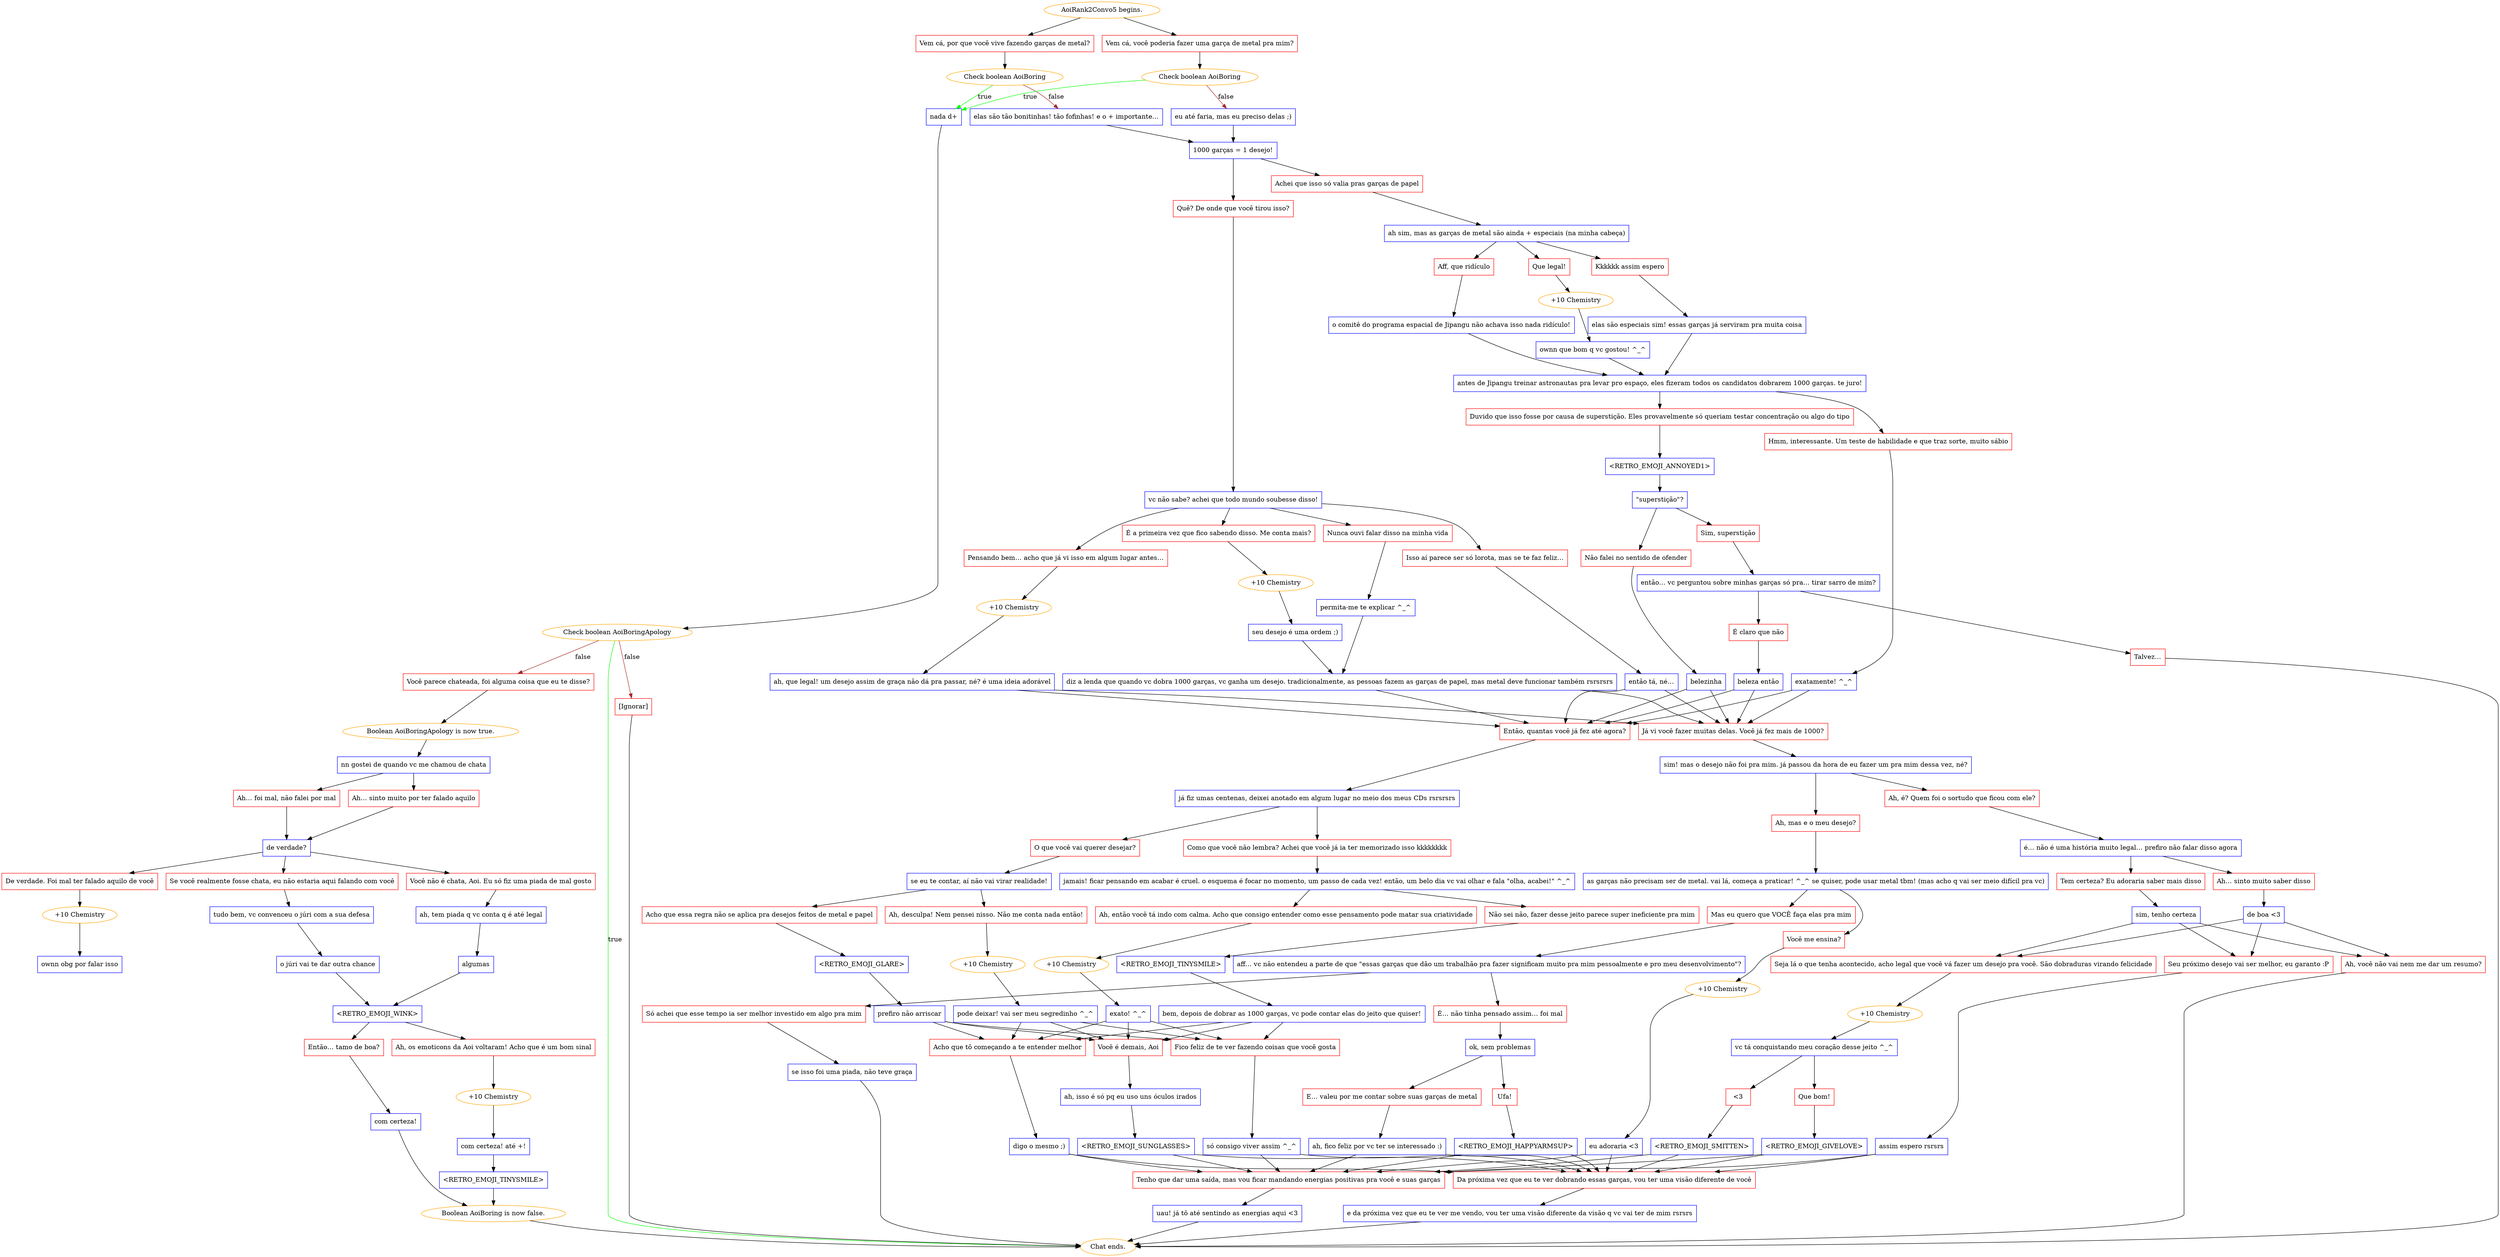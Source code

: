 digraph {
	"AoiRank2Convo5 begins." [color=orange];
		"AoiRank2Convo5 begins." -> j2394419723;
		"AoiRank2Convo5 begins." -> j4232379855;
	j2394419723 [label="Vem cá, por que você vive fazendo garças de metal?",shape=box,color=red];
		j2394419723 -> j2372451672;
	j4232379855 [label="Vem cá, você poderia fazer uma garça de metal pra mim?",shape=box,color=red];
		j4232379855 -> j1999737066;
	j2372451672 [label="Check boolean AoiBoring",color=orange];
		j2372451672 -> j233958915 [label=true,color=green];
		j2372451672 -> j56797106 [label=false,color=brown];
	j1999737066 [label="Check boolean AoiBoring",color=orange];
		j1999737066 -> j233958915 [label=true,color=green];
		j1999737066 -> j2881356172 [label=false,color=brown];
	j233958915 [label="nada d+",shape=box,color=blue];
		j233958915 -> j1233631701;
	j56797106 [label="elas são tão bonitinhas! tão fofinhas! e o + importante…",shape=box,color=blue];
		j56797106 -> j1097806131;
	j2881356172 [label="eu até faria, mas eu preciso delas ;)",shape=box,color=blue];
		j2881356172 -> j1097806131;
	j1233631701 [label="Check boolean AoiBoringApology",color=orange];
		j1233631701 -> "Chat ends." [label=true,color=green];
		j1233631701 -> j3077205147 [label=false,color=brown];
		j1233631701 -> j1678137900 [label=false,color=brown];
	j1097806131 [label="1000 garças = 1 desejo!",shape=box,color=blue];
		j1097806131 -> j1549479836;
		j1097806131 -> j3809851480;
	"Chat ends." [color=orange];
	j3077205147 [label="Você parece chateada, foi alguma coisa que eu te disse?",shape=box,color=red];
		j3077205147 -> j488438926;
	j1678137900 [label="[Ignorar]",shape=box,color=red];
		j1678137900 -> "Chat ends.";
	j1549479836 [label="Achei que isso só valia pras garças de papel",shape=box,color=red];
		j1549479836 -> j2259480765;
	j3809851480 [label="Quê? De onde que você tirou isso?",shape=box,color=red];
		j3809851480 -> j3446627670;
	j488438926 [label="Boolean AoiBoringApology is now true.",color=orange];
		j488438926 -> j238847491;
	j2259480765 [label="ah sim, mas as garças de metal são ainda + especiais (na minha cabeça)",shape=box,color=blue];
		j2259480765 -> j608258027;
		j2259480765 -> j1871125128;
		j2259480765 -> j4122731288;
	j3446627670 [label="vc não sabe? achei que todo mundo soubesse disso!",shape=box,color=blue];
		j3446627670 -> j2375975183;
		j3446627670 -> j2942566057;
		j3446627670 -> j3114751628;
		j3446627670 -> j1864110266;
	j238847491 [label="nn gostei de quando vc me chamou de chata",shape=box,color=blue];
		j238847491 -> j535609825;
		j238847491 -> j2330111838;
	j608258027 [label="Kkkkkk assim espero",shape=box,color=red];
		j608258027 -> j3792015104;
	j1871125128 [label="Que legal!",shape=box,color=red];
		j1871125128 -> j3836889468;
	j4122731288 [label="Aff, que ridículo",shape=box,color=red];
		j4122731288 -> j1799931867;
	j2375975183 [label="Nunca ouvi falar disso na minha vida",shape=box,color=red];
		j2375975183 -> j2849685440;
	j2942566057 [label="É a primeira vez que fico sabendo disso. Me conta mais?",shape=box,color=red];
		j2942566057 -> j2546552919;
	j3114751628 [label="Pensando bem… acho que já vi isso em algum lugar antes…",shape=box,color=red];
		j3114751628 -> j18506119;
	j1864110266 [label="Isso aí parece ser só lorota, mas se te faz feliz…",shape=box,color=red];
		j1864110266 -> j3740806054;
	j535609825 [label="Ah… foi mal, não falei por mal",shape=box,color=red];
		j535609825 -> j2449840139;
	j2330111838 [label="Ah… sinto muito por ter falado aquilo",shape=box,color=red];
		j2330111838 -> j2449840139;
	j3792015104 [label="elas são especiais sim! essas garças já serviram pra muita coisa",shape=box,color=blue];
		j3792015104 -> j1075439940;
	j3836889468 [label="+10 Chemistry",color=orange];
		j3836889468 -> j4260851004;
	j1799931867 [label="o comitê do programa espacial de Jipangu não achava isso nada ridículo!",shape=box,color=blue];
		j1799931867 -> j1075439940;
	j2849685440 [label="permita-me te explicar ^_^",shape=box,color=blue];
		j2849685440 -> j4192567714;
	j2546552919 [label="+10 Chemistry",color=orange];
		j2546552919 -> j552794196;
	j18506119 [label="+10 Chemistry",color=orange];
		j18506119 -> j4260462031;
	j3740806054 [label="então tá, né…",shape=box,color=blue];
		j3740806054 -> j3472531323;
		j3740806054 -> j2817194196;
	j2449840139 [label="de verdade?",shape=box,color=blue];
		j2449840139 -> j2153914056;
		j2449840139 -> j2769132323;
		j2449840139 -> j1962713531;
	j1075439940 [label="antes de Jipangu treinar astronautas pra levar pro espaço, eles fizeram todos os candidatos dobrarem 1000 garças. te juro!",shape=box,color=blue];
		j1075439940 -> j2178635705;
		j1075439940 -> j1821472555;
	j4260851004 [label="ownn que bom q vc gostou! ^_^",shape=box,color=blue];
		j4260851004 -> j1075439940;
	j4192567714 [label="diz a lenda que quando vc dobra 1000 garças, vc ganha um desejo. tradicionalmente, as pessoas fazem as garças de papel, mas metal deve funcionar também rsrsrsrs",shape=box,color=blue];
		j4192567714 -> j3472531323;
		j4192567714 -> j2817194196;
	j552794196 [label="seu desejo é uma ordem ;)",shape=box,color=blue];
		j552794196 -> j4192567714;
	j4260462031 [label="ah, que legal! um desejo assim de graça não dá pra passar, né? é uma ideia adorável",shape=box,color=blue];
		j4260462031 -> j3472531323;
		j4260462031 -> j2817194196;
	j3472531323 [label="Então, quantas você já fez até agora?",shape=box,color=red];
		j3472531323 -> j4036720309;
	j2817194196 [label="Já vi você fazer muitas delas. Você já fez mais de 1000?",shape=box,color=red];
		j2817194196 -> j2360811750;
	j2153914056 [label="De verdade. Foi mal ter falado aquilo de você",shape=box,color=red];
		j2153914056 -> j504913966;
	j2769132323 [label="Você não é chata, Aoi. Eu só fiz uma piada de mal gosto",shape=box,color=red];
		j2769132323 -> j988553453;
	j1962713531 [label="Se você realmente fosse chata, eu não estaria aqui falando com você",shape=box,color=red];
		j1962713531 -> j1288650974;
	j2178635705 [label="Duvido que isso fosse por causa de superstição. Eles provavelmente só queriam testar concentração ou algo do tipo",shape=box,color=red];
		j2178635705 -> j1664762852;
	j1821472555 [label="Hmm, interessante. Um teste de habilidade e que traz sorte, muito sábio",shape=box,color=red];
		j1821472555 -> j3335756250;
	j4036720309 [label="já fiz umas centenas, deixei anotado em algum lugar no meio dos meus CDs rsrsrsrs",shape=box,color=blue];
		j4036720309 -> j2752445860;
		j4036720309 -> j2993041710;
	j2360811750 [label="sim! mas o desejo não foi pra mim. já passou da hora de eu fazer um pra mim dessa vez, né?",shape=box,color=blue];
		j2360811750 -> j408022353;
		j2360811750 -> j2250234530;
	j504913966 [label="+10 Chemistry",color=orange];
		j504913966 -> j3669641748;
	j988553453 [label="ah, tem piada q vc conta q é até legal",shape=box,color=blue];
		j988553453 -> j1038157685;
	j1288650974 [label="tudo bem, vc convenceu o júri com a sua defesa",shape=box,color=blue];
		j1288650974 -> j3110278213;
	j1664762852 [label="<RETRO_EMOJI_ANNOYED1>",shape=box,color=blue];
		j1664762852 -> j344177989;
	j3335756250 [label="exatamente! ^_^",shape=box,color=blue];
		j3335756250 -> j3472531323;
		j3335756250 -> j2817194196;
	j2752445860 [label="Como que você não lembra? Achei que você já ia ter memorizado isso kkkkkkkk",shape=box,color=red];
		j2752445860 -> j2208437830;
	j2993041710 [label="O que você vai querer desejar?",shape=box,color=red];
		j2993041710 -> j3551625545;
	j408022353 [label="Ah, é? Quem foi o sortudo que ficou com ele?",shape=box,color=red];
		j408022353 -> j446978579;
	j2250234530 [label="Ah, mas e o meu desejo?",shape=box,color=red];
		j2250234530 -> j707427270;
	j3669641748 [label="ownn obg por falar isso",shape=box,color=blue];
	j1038157685 [label="algumas",shape=box,color=blue];
		j1038157685 -> j2452464820;
	j3110278213 [label="o júri vai te dar outra chance",shape=box,color=blue];
		j3110278213 -> j2452464820;
	j344177989 [label="\"superstição\"?",shape=box,color=blue];
		j344177989 -> j3340846256;
		j344177989 -> j1733918509;
	j2208437830 [label="jamais! ficar pensando em acabar é cruel. o esquema é focar no momento, um passo de cada vez! então, um belo dia vc vai olhar e fala \"olha, acabei!\" ^_^",shape=box,color=blue];
		j2208437830 -> j730456970;
		j2208437830 -> j4171243114;
	j3551625545 [label="se eu te contar, aí não vai virar realidade!",shape=box,color=blue];
		j3551625545 -> j3434499962;
		j3551625545 -> j1899592131;
	j446978579 [label="é… não é uma história muito legal… prefiro não falar disso agora",shape=box,color=blue];
		j446978579 -> j2797618021;
		j446978579 -> j3422200506;
	j707427270 [label="as garças não precisam ser de metal. vai lá, começa a praticar! ^_^ se quiser, pode usar metal tbm! (mas acho q vai ser meio difícil pra vc)",shape=box,color=blue];
		j707427270 -> j3987267539;
		j707427270 -> j1454456353;
	j2452464820 [label="<RETRO_EMOJI_WINK>",shape=box,color=blue];
		j2452464820 -> j254164982;
		j2452464820 -> j809434805;
	j3340846256 [label="Sim, superstição",shape=box,color=red];
		j3340846256 -> j2895764697;
	j1733918509 [label="Não falei no sentido de ofender",shape=box,color=red];
		j1733918509 -> j1829332452;
	j730456970 [label="Ah, então você tá indo com calma. Acho que consigo entender como esse pensamento pode matar sua criatividade",shape=box,color=red];
		j730456970 -> j494888998;
	j4171243114 [label="Não sei não, fazer desse jeito parece super ineficiente pra mim",shape=box,color=red];
		j4171243114 -> j2162578019;
	j3434499962 [label="Ah, desculpa! Nem pensei nisso. Não me conta nada então!",shape=box,color=red];
		j3434499962 -> j2197562472;
	j1899592131 [label="Acho que essa regra não se aplica pra desejos feitos de metal e papel",shape=box,color=red];
		j1899592131 -> j3648757475;
	j2797618021 [label="Ah… sinto muito saber disso",shape=box,color=red];
		j2797618021 -> j2088273219;
	j3422200506 [label="Tem certeza? Eu adoraria saber mais disso",shape=box,color=red];
		j3422200506 -> j3629603531;
	j3987267539 [label="Você me ensina?",shape=box,color=red];
		j3987267539 -> j1100453952;
	j1454456353 [label="Mas eu quero que VOCÊ faça elas pra mim",shape=box,color=red];
		j1454456353 -> j2979644444;
	j254164982 [label="Então… tamo de boa?",shape=box,color=red];
		j254164982 -> j2542735476;
	j809434805 [label="Ah, os emoticons da Aoi voltaram! Acho que é um bom sinal",shape=box,color=red];
		j809434805 -> j3827913595;
	j2895764697 [label="então… vc perguntou sobre minhas garças só pra… tirar sarro de mim?",shape=box,color=blue];
		j2895764697 -> j856073032;
		j2895764697 -> j1133563748;
	j1829332452 [label="belezinha",shape=box,color=blue];
		j1829332452 -> j3472531323;
		j1829332452 -> j2817194196;
	j494888998 [label="+10 Chemistry",color=orange];
		j494888998 -> j500083638;
	j2162578019 [label="<RETRO_EMOJI_TINYSMILE>",shape=box,color=blue];
		j2162578019 -> j944837236;
	j2197562472 [label="+10 Chemistry",color=orange];
		j2197562472 -> j3717121964;
	j3648757475 [label="<RETRO_EMOJI_GLARE>",shape=box,color=blue];
		j3648757475 -> j558384717;
	j2088273219 [label="de boa <3",shape=box,color=blue];
		j2088273219 -> j669624955;
		j2088273219 -> j1962608751;
		j2088273219 -> j1916563909;
	j3629603531 [label="sim, tenho certeza",shape=box,color=blue];
		j3629603531 -> j669624955;
		j3629603531 -> j1962608751;
		j3629603531 -> j1916563909;
	j1100453952 [label="+10 Chemistry",color=orange];
		j1100453952 -> j380843915;
	j2979644444 [label="aff… vc não entendeu a parte de que \"essas garças que dão um trabalhão pra fazer significam muito pra mim pessoalmente e pro meu desenvolvimento\"?",shape=box,color=blue];
		j2979644444 -> j2021148091;
		j2979644444 -> j2988294806;
	j2542735476 [label="com certeza!",shape=box,color=blue];
		j2542735476 -> j2581611291;
	j3827913595 [label="+10 Chemistry",color=orange];
		j3827913595 -> j1877751008;
	j856073032 [label="Talvez…",shape=box,color=red];
		j856073032 -> "Chat ends.";
	j1133563748 [label="É claro que não",shape=box,color=red];
		j1133563748 -> j3738697545;
	j500083638 [label="exato! ^_^",shape=box,color=blue];
		j500083638 -> j4184450114;
		j500083638 -> j2133832918;
		j500083638 -> j1425201538;
	j944837236 [label="bem, depois de dobrar as 1000 garças, vc pode contar elas do jeito que quiser!",shape=box,color=blue];
		j944837236 -> j4184450114;
		j944837236 -> j2133832918;
		j944837236 -> j1425201538;
	j3717121964 [label="pode deixar! vai ser meu segredinho ^_^",shape=box,color=blue];
		j3717121964 -> j4184450114;
		j3717121964 -> j2133832918;
		j3717121964 -> j1425201538;
	j558384717 [label="prefiro não arriscar",shape=box,color=blue];
		j558384717 -> j4184450114;
		j558384717 -> j2133832918;
		j558384717 -> j1425201538;
	j669624955 [label="Seu próximo desejo vai ser melhor, eu garanto :P",shape=box,color=red];
		j669624955 -> j345221943;
	j1962608751 [label="Seja lá o que tenha acontecido, acho legal que você vá fazer um desejo pra você. São dobraduras virando felicidade",shape=box,color=red];
		j1962608751 -> j286068753;
	j1916563909 [label="Ah, você não vai nem me dar um resumo?",shape=box,color=red];
		j1916563909 -> "Chat ends.";
	j380843915 [label="eu adoraria <3",shape=box,color=blue];
		j380843915 -> j2800277865;
		j380843915 -> j2909896502;
	j2021148091 [label="Só achei que esse tempo ia ser melhor investido em algo pra mim",shape=box,color=red];
		j2021148091 -> j1347197476;
	j2988294806 [label="É… não tinha pensado assim… foi mal",shape=box,color=red];
		j2988294806 -> j133898122;
	j2581611291 [label="Boolean AoiBoring is now false.",color=orange];
		j2581611291 -> "Chat ends.";
	j1877751008 [label="com certeza! até +!",shape=box,color=blue];
		j1877751008 -> j153386734;
	j3738697545 [label="beleza então",shape=box,color=blue];
		j3738697545 -> j3472531323;
		j3738697545 -> j2817194196;
	j4184450114 [label="Acho que tô começando a te entender melhor",shape=box,color=red];
		j4184450114 -> j3560206783;
	j2133832918 [label="Você é demais, Aoi",shape=box,color=red];
		j2133832918 -> j3883339010;
	j1425201538 [label="Fico feliz de te ver fazendo coisas que você gosta",shape=box,color=red];
		j1425201538 -> j4100932945;
	j345221943 [label="assim espero rsrsrs",shape=box,color=blue];
		j345221943 -> j2800277865;
		j345221943 -> j2909896502;
	j286068753 [label="+10 Chemistry",color=orange];
		j286068753 -> j351838341;
	j2800277865 [label="Da próxima vez que eu te ver dobrando essas garças, vou ter uma visão diferente de você",shape=box,color=red];
		j2800277865 -> j4015578596;
	j2909896502 [label="Tenho que dar uma saída, mas vou ficar mandando energias positivas pra você e suas garças",shape=box,color=red];
		j2909896502 -> j4204679761;
	j1347197476 [label="se isso foi uma piada, não teve graça",shape=box,color=blue];
		j1347197476 -> "Chat ends.";
	j133898122 [label="ok, sem problemas",shape=box,color=blue];
		j133898122 -> j2226525340;
		j133898122 -> j1613553849;
	j153386734 [label="<RETRO_EMOJI_TINYSMILE>",shape=box,color=blue];
		j153386734 -> j2581611291;
	j3560206783 [label="digo o mesmo ;)",shape=box,color=blue];
		j3560206783 -> j2800277865;
		j3560206783 -> j2909896502;
	j3883339010 [label="ah, isso é só pq eu uso uns óculos irados",shape=box,color=blue];
		j3883339010 -> j184961436;
	j4100932945 [label="só consigo viver assim ^_^",shape=box,color=blue];
		j4100932945 -> j2800277865;
		j4100932945 -> j2909896502;
	j351838341 [label="vc tá conquistando meu coração desse jeito ^_^",shape=box,color=blue];
		j351838341 -> j1325316321;
		j351838341 -> j2199581515;
	j4015578596 [label="e da próxima vez que eu te ver me vendo, vou ter uma visão diferente da visão q vc vai ter de mim rsrsrs",shape=box,color=blue];
		j4015578596 -> "Chat ends.";
	j4204679761 [label="uau! já tô até sentindo as energias aqui <3",shape=box,color=blue];
		j4204679761 -> "Chat ends.";
	j2226525340 [label="E… valeu por me contar sobre suas garças de metal",shape=box,color=red];
		j2226525340 -> j1543373661;
	j1613553849 [label="Ufa!",shape=box,color=red];
		j1613553849 -> j2333387811;
	j184961436 [label="<RETRO_EMOJI_SUNGLASSES>",shape=box,color=blue];
		j184961436 -> j2800277865;
		j184961436 -> j2909896502;
	j1325316321 [label="Que bom!",shape=box,color=red];
		j1325316321 -> j1818811614;
	j2199581515 [label="<3",shape=box,color=red];
		j2199581515 -> j2264621764;
	j1543373661 [label="ah, fico feliz por vc ter se interessado :)",shape=box,color=blue];
		j1543373661 -> j2800277865;
		j1543373661 -> j2909896502;
	j2333387811 [label="<RETRO_EMOJI_HAPPYARMSUP>",shape=box,color=blue];
		j2333387811 -> j2800277865;
		j2333387811 -> j2909896502;
	j1818811614 [label="<RETRO_EMOJI_GIVELOVE>",shape=box,color=blue];
		j1818811614 -> j2800277865;
		j1818811614 -> j2909896502;
	j2264621764 [label="<RETRO_EMOJI_SMITTEN>",shape=box,color=blue];
		j2264621764 -> j2800277865;
		j2264621764 -> j2909896502;
}